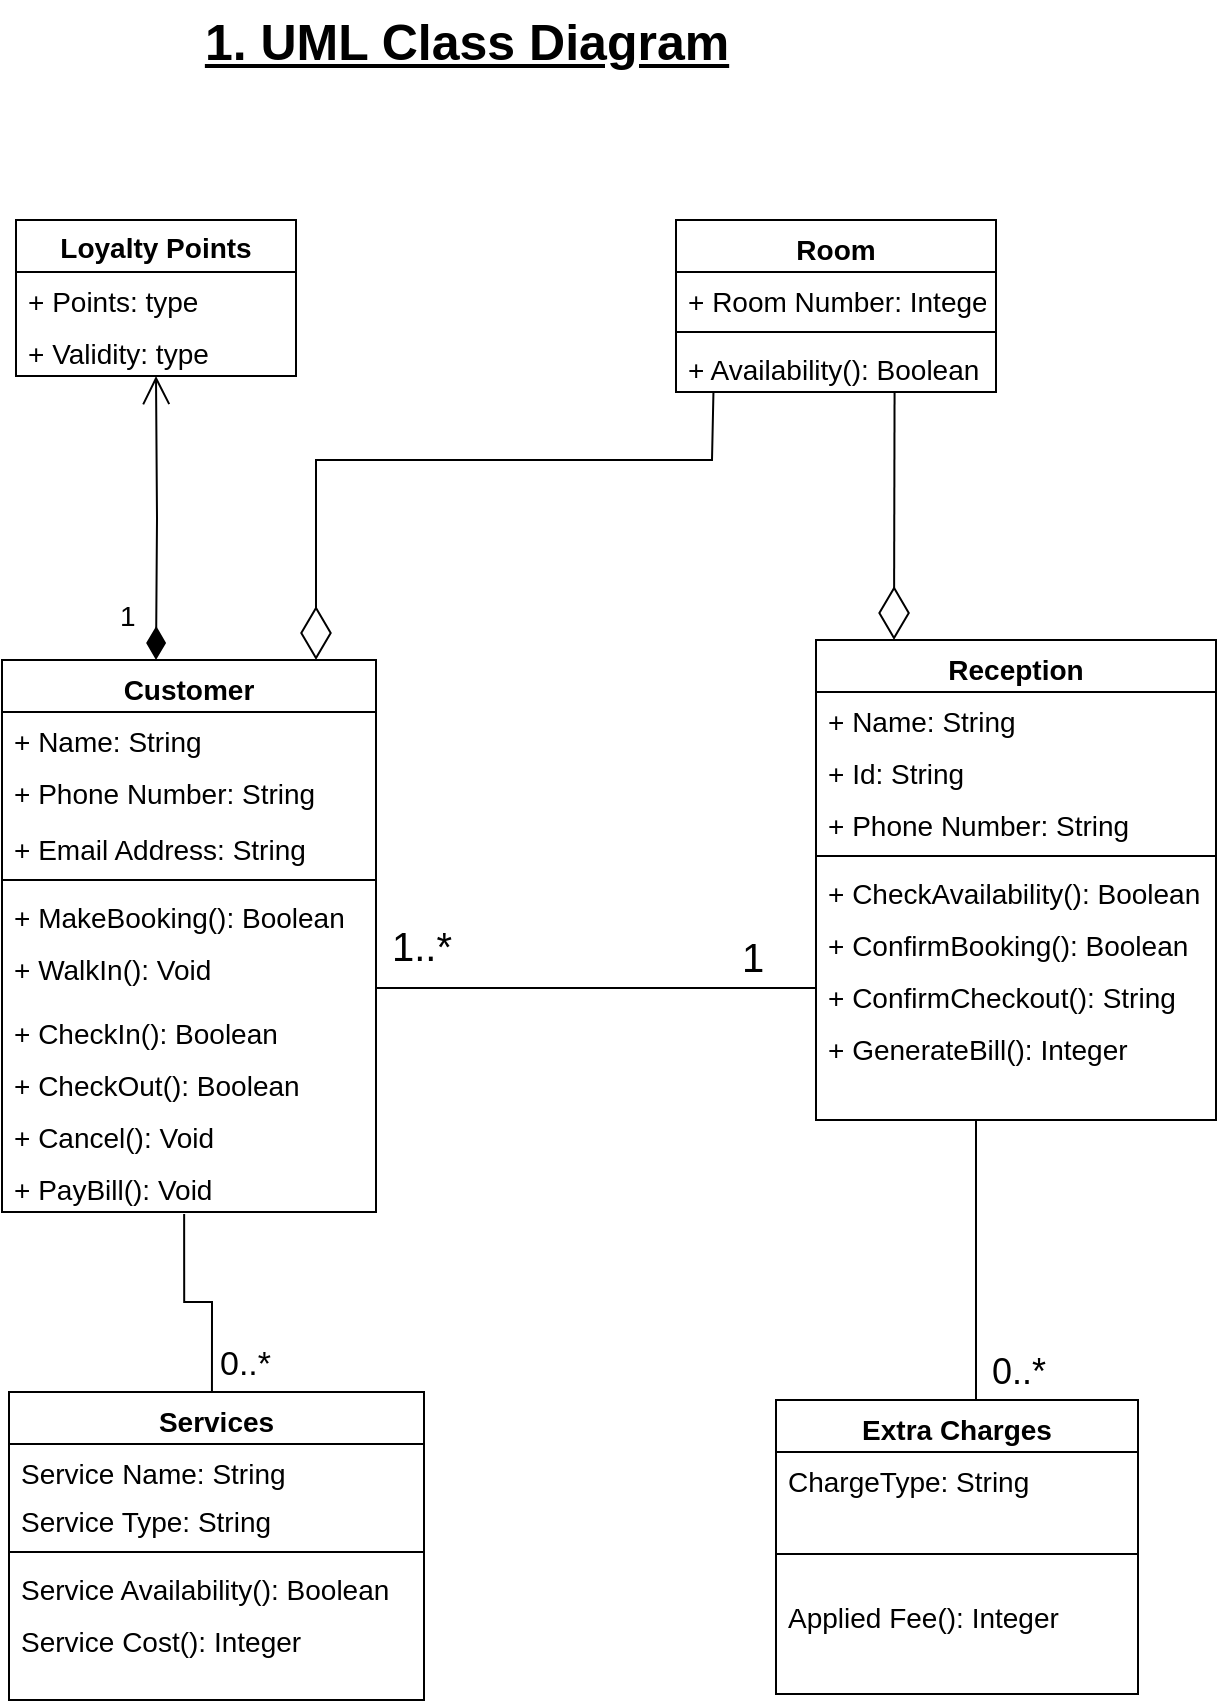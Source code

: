 <mxfile version="20.5.1" type="github" pages="3">
  <diagram id="C5RBs43oDa-KdzZeNtuy" name="Page-1">
    <mxGraphModel dx="1303" dy="618" grid="0" gridSize="10" guides="1" tooltips="1" connect="1" arrows="1" fold="1" page="1" pageScale="1" pageWidth="827" pageHeight="1169" background="none" math="0" shadow="0">
      <root>
        <mxCell id="WIyWlLk6GJQsqaUBKTNV-0" />
        <mxCell id="WIyWlLk6GJQsqaUBKTNV-1" parent="WIyWlLk6GJQsqaUBKTNV-0" />
        <mxCell id="zkfFHV4jXpPFQw0GAbJ--0" value="Customer" style="swimlane;fontStyle=1;align=center;verticalAlign=top;childLayout=stackLayout;horizontal=1;startSize=26;horizontalStack=0;resizeParent=1;resizeLast=0;collapsible=1;marginBottom=0;rounded=0;shadow=0;strokeWidth=1;fontSize=14;" parent="WIyWlLk6GJQsqaUBKTNV-1" vertex="1">
          <mxGeometry x="153" y="380" width="187" height="276" as="geometry">
            <mxRectangle x="230" y="140" width="160" height="26" as="alternateBounds" />
          </mxGeometry>
        </mxCell>
        <mxCell id="zkfFHV4jXpPFQw0GAbJ--1" value="+ Name: String" style="text;align=left;verticalAlign=top;spacingLeft=4;spacingRight=4;overflow=hidden;rotatable=0;points=[[0,0.5],[1,0.5]];portConstraint=eastwest;fontSize=14;" parent="zkfFHV4jXpPFQw0GAbJ--0" vertex="1">
          <mxGeometry y="26" width="187" height="26" as="geometry" />
        </mxCell>
        <mxCell id="zkfFHV4jXpPFQw0GAbJ--2" value="+ Phone Number: String" style="text;align=left;verticalAlign=top;spacingLeft=4;spacingRight=4;overflow=hidden;rotatable=0;points=[[0,0.5],[1,0.5]];portConstraint=eastwest;rounded=0;shadow=0;html=0;fontSize=14;" parent="zkfFHV4jXpPFQw0GAbJ--0" vertex="1">
          <mxGeometry y="52" width="187" height="28" as="geometry" />
        </mxCell>
        <mxCell id="zkfFHV4jXpPFQw0GAbJ--3" value="+ Email Address: String" style="text;align=left;verticalAlign=top;spacingLeft=4;spacingRight=4;overflow=hidden;rotatable=0;points=[[0,0.5],[1,0.5]];portConstraint=eastwest;rounded=0;shadow=0;html=0;fontSize=14;" parent="zkfFHV4jXpPFQw0GAbJ--0" vertex="1">
          <mxGeometry y="80" width="187" height="26" as="geometry" />
        </mxCell>
        <mxCell id="zkfFHV4jXpPFQw0GAbJ--4" value="" style="line;html=1;strokeWidth=1;align=left;verticalAlign=middle;spacingTop=-1;spacingLeft=3;spacingRight=3;rotatable=0;labelPosition=right;points=[];portConstraint=eastwest;fontSize=14;" parent="zkfFHV4jXpPFQw0GAbJ--0" vertex="1">
          <mxGeometry y="106" width="187" height="8" as="geometry" />
        </mxCell>
        <mxCell id="zkfFHV4jXpPFQw0GAbJ--5" value="+ MakeBooking(): Boolean" style="text;align=left;verticalAlign=top;spacingLeft=4;spacingRight=4;overflow=hidden;rotatable=0;points=[[0,0.5],[1,0.5]];portConstraint=eastwest;fontSize=14;" parent="zkfFHV4jXpPFQw0GAbJ--0" vertex="1">
          <mxGeometry y="114" width="187" height="26" as="geometry" />
        </mxCell>
        <mxCell id="o0_m31o2pKxFOvR9otT_-13" value="+ WalkIn(): Void" style="text;align=left;verticalAlign=top;spacingLeft=4;spacingRight=4;overflow=hidden;rotatable=0;points=[[0,0.5],[1,0.5]];portConstraint=eastwest;fontSize=14;" vertex="1" parent="zkfFHV4jXpPFQw0GAbJ--0">
          <mxGeometry y="140" width="187" height="32" as="geometry" />
        </mxCell>
        <mxCell id="o0_m31o2pKxFOvR9otT_-19" value="+ CheckIn(): Boolean" style="text;align=left;verticalAlign=top;spacingLeft=4;spacingRight=4;overflow=hidden;rotatable=0;points=[[0,0.5],[1,0.5]];portConstraint=eastwest;fontSize=14;" vertex="1" parent="zkfFHV4jXpPFQw0GAbJ--0">
          <mxGeometry y="172" width="187" height="26" as="geometry" />
        </mxCell>
        <mxCell id="o0_m31o2pKxFOvR9otT_-20" value="+ CheckOut(): Boolean" style="text;align=left;verticalAlign=top;spacingLeft=4;spacingRight=4;overflow=hidden;rotatable=0;points=[[0,0.5],[1,0.5]];portConstraint=eastwest;fontSize=14;" vertex="1" parent="zkfFHV4jXpPFQw0GAbJ--0">
          <mxGeometry y="198" width="187" height="26" as="geometry" />
        </mxCell>
        <mxCell id="o0_m31o2pKxFOvR9otT_-21" value="+ Cancel(): Void" style="text;align=left;verticalAlign=top;spacingLeft=4;spacingRight=4;overflow=hidden;rotatable=0;points=[[0,0.5],[1,0.5]];portConstraint=eastwest;fontSize=14;" vertex="1" parent="zkfFHV4jXpPFQw0GAbJ--0">
          <mxGeometry y="224" width="187" height="26" as="geometry" />
        </mxCell>
        <mxCell id="o0_m31o2pKxFOvR9otT_-22" value="+ PayBill(): Void" style="text;align=left;verticalAlign=top;spacingLeft=4;spacingRight=4;overflow=hidden;rotatable=0;points=[[0,0.5],[1,0.5]];portConstraint=eastwest;fontSize=14;" vertex="1" parent="zkfFHV4jXpPFQw0GAbJ--0">
          <mxGeometry y="250" width="187" height="26" as="geometry" />
        </mxCell>
        <mxCell id="zkfFHV4jXpPFQw0GAbJ--6" value="Services" style="swimlane;fontStyle=1;align=center;verticalAlign=top;childLayout=stackLayout;horizontal=1;startSize=26;horizontalStack=0;resizeParent=1;resizeLast=0;collapsible=1;marginBottom=0;rounded=0;shadow=0;strokeWidth=1;fontSize=14;" parent="WIyWlLk6GJQsqaUBKTNV-1" vertex="1">
          <mxGeometry x="156.5" y="746" width="207.5" height="154" as="geometry">
            <mxRectangle x="130" y="380" width="160" height="26" as="alternateBounds" />
          </mxGeometry>
        </mxCell>
        <mxCell id="zkfFHV4jXpPFQw0GAbJ--7" value="Service Name: String" style="text;align=left;verticalAlign=top;spacingLeft=4;spacingRight=4;overflow=hidden;rotatable=0;points=[[0,0.5],[1,0.5]];portConstraint=eastwest;fontSize=14;" parent="zkfFHV4jXpPFQw0GAbJ--6" vertex="1">
          <mxGeometry y="26" width="207.5" height="24" as="geometry" />
        </mxCell>
        <mxCell id="zkfFHV4jXpPFQw0GAbJ--8" value="Service Type: String" style="text;align=left;verticalAlign=top;spacingLeft=4;spacingRight=4;overflow=hidden;rotatable=0;points=[[0,0.5],[1,0.5]];portConstraint=eastwest;rounded=0;shadow=0;html=0;fontSize=14;" parent="zkfFHV4jXpPFQw0GAbJ--6" vertex="1">
          <mxGeometry y="50" width="207.5" height="26" as="geometry" />
        </mxCell>
        <mxCell id="zkfFHV4jXpPFQw0GAbJ--9" value="" style="line;html=1;strokeWidth=1;align=left;verticalAlign=middle;spacingTop=-1;spacingLeft=3;spacingRight=3;rotatable=0;labelPosition=right;points=[];portConstraint=eastwest;fontSize=14;" parent="zkfFHV4jXpPFQw0GAbJ--6" vertex="1">
          <mxGeometry y="76" width="207.5" height="8" as="geometry" />
        </mxCell>
        <mxCell id="zkfFHV4jXpPFQw0GAbJ--10" value="Service Availability(): Boolean" style="text;align=left;verticalAlign=top;spacingLeft=4;spacingRight=4;overflow=hidden;rotatable=0;points=[[0,0.5],[1,0.5]];portConstraint=eastwest;fontStyle=0;fontSize=14;" parent="zkfFHV4jXpPFQw0GAbJ--6" vertex="1">
          <mxGeometry y="84" width="207.5" height="26" as="geometry" />
        </mxCell>
        <mxCell id="zkfFHV4jXpPFQw0GAbJ--11" value="Service Cost(): Integer" style="text;align=left;verticalAlign=top;spacingLeft=4;spacingRight=4;overflow=hidden;rotatable=0;points=[[0,0.5],[1,0.5]];portConstraint=eastwest;fontSize=14;" parent="zkfFHV4jXpPFQw0GAbJ--6" vertex="1">
          <mxGeometry y="110" width="207.5" height="26" as="geometry" />
        </mxCell>
        <mxCell id="zkfFHV4jXpPFQw0GAbJ--13" value="Extra Charges" style="swimlane;fontStyle=1;align=center;verticalAlign=top;childLayout=stackLayout;horizontal=1;startSize=26;horizontalStack=0;resizeParent=1;resizeLast=0;collapsible=1;marginBottom=0;rounded=0;shadow=0;strokeWidth=1;fontSize=14;" parent="WIyWlLk6GJQsqaUBKTNV-1" vertex="1">
          <mxGeometry x="540" y="750" width="181" height="147" as="geometry">
            <mxRectangle x="340" y="380" width="170" height="26" as="alternateBounds" />
          </mxGeometry>
        </mxCell>
        <mxCell id="zkfFHV4jXpPFQw0GAbJ--14" value="ChargeType: String" style="text;align=left;verticalAlign=top;spacingLeft=4;spacingRight=4;overflow=hidden;rotatable=0;points=[[0,0.5],[1,0.5]];portConstraint=eastwest;fontSize=14;" parent="zkfFHV4jXpPFQw0GAbJ--13" vertex="1">
          <mxGeometry y="26" width="181" height="34" as="geometry" />
        </mxCell>
        <mxCell id="zkfFHV4jXpPFQw0GAbJ--15" value="" style="line;html=1;strokeWidth=1;align=left;verticalAlign=middle;spacingTop=-1;spacingLeft=3;spacingRight=3;rotatable=0;labelPosition=right;points=[];portConstraint=eastwest;fontSize=14;" parent="zkfFHV4jXpPFQw0GAbJ--13" vertex="1">
          <mxGeometry y="60" width="181" height="34" as="geometry" />
        </mxCell>
        <mxCell id="o0_m31o2pKxFOvR9otT_-31" value="Applied Fee(): Integer" style="text;align=left;verticalAlign=top;spacingLeft=4;spacingRight=4;overflow=hidden;rotatable=0;points=[[0,0.5],[1,0.5]];portConstraint=eastwest;fontSize=14;" vertex="1" parent="zkfFHV4jXpPFQw0GAbJ--13">
          <mxGeometry y="94" width="181" height="26" as="geometry" />
        </mxCell>
        <mxCell id="zkfFHV4jXpPFQw0GAbJ--17" value="Reception" style="swimlane;fontStyle=1;align=center;verticalAlign=top;childLayout=stackLayout;horizontal=1;startSize=26;horizontalStack=0;resizeParent=1;resizeLast=0;collapsible=1;marginBottom=0;rounded=0;shadow=0;strokeWidth=1;fontSize=14;" parent="WIyWlLk6GJQsqaUBKTNV-1" vertex="1">
          <mxGeometry x="560" y="370" width="200" height="240" as="geometry">
            <mxRectangle x="550" y="140" width="160" height="26" as="alternateBounds" />
          </mxGeometry>
        </mxCell>
        <mxCell id="zkfFHV4jXpPFQw0GAbJ--18" value="+ Name: String" style="text;align=left;verticalAlign=top;spacingLeft=4;spacingRight=4;overflow=hidden;rotatable=0;points=[[0,0.5],[1,0.5]];portConstraint=eastwest;fontSize=14;" parent="zkfFHV4jXpPFQw0GAbJ--17" vertex="1">
          <mxGeometry y="26" width="200" height="26" as="geometry" />
        </mxCell>
        <mxCell id="zkfFHV4jXpPFQw0GAbJ--19" value="+ Id: String" style="text;align=left;verticalAlign=top;spacingLeft=4;spacingRight=4;overflow=hidden;rotatable=0;points=[[0,0.5],[1,0.5]];portConstraint=eastwest;rounded=0;shadow=0;html=0;fontSize=14;" parent="zkfFHV4jXpPFQw0GAbJ--17" vertex="1">
          <mxGeometry y="52" width="200" height="26" as="geometry" />
        </mxCell>
        <mxCell id="zkfFHV4jXpPFQw0GAbJ--20" value="+ Phone Number: String" style="text;align=left;verticalAlign=top;spacingLeft=4;spacingRight=4;overflow=hidden;rotatable=0;points=[[0,0.5],[1,0.5]];portConstraint=eastwest;rounded=0;shadow=0;html=0;fontSize=14;" parent="zkfFHV4jXpPFQw0GAbJ--17" vertex="1">
          <mxGeometry y="78" width="200" height="26" as="geometry" />
        </mxCell>
        <mxCell id="zkfFHV4jXpPFQw0GAbJ--23" value="" style="line;html=1;strokeWidth=1;align=left;verticalAlign=middle;spacingTop=-1;spacingLeft=3;spacingRight=3;rotatable=0;labelPosition=right;points=[];portConstraint=eastwest;fontSize=14;" parent="zkfFHV4jXpPFQw0GAbJ--17" vertex="1">
          <mxGeometry y="104" width="200" height="8" as="geometry" />
        </mxCell>
        <mxCell id="zkfFHV4jXpPFQw0GAbJ--24" value="+ CheckAvailability(): Boolean" style="text;align=left;verticalAlign=top;spacingLeft=4;spacingRight=4;overflow=hidden;rotatable=0;points=[[0,0.5],[1,0.5]];portConstraint=eastwest;fontSize=14;" parent="zkfFHV4jXpPFQw0GAbJ--17" vertex="1">
          <mxGeometry y="112" width="200" height="26" as="geometry" />
        </mxCell>
        <mxCell id="zkfFHV4jXpPFQw0GAbJ--25" value="+ ConfirmBooking(): Boolean&#xa;" style="text;align=left;verticalAlign=top;spacingLeft=4;spacingRight=4;overflow=hidden;rotatable=0;points=[[0,0.5],[1,0.5]];portConstraint=eastwest;fontSize=14;" parent="zkfFHV4jXpPFQw0GAbJ--17" vertex="1">
          <mxGeometry y="138" width="200" height="26" as="geometry" />
        </mxCell>
        <mxCell id="o0_m31o2pKxFOvR9otT_-23" value="+ ConfirmCheckout(): String&#xa;" style="text;align=left;verticalAlign=top;spacingLeft=4;spacingRight=4;overflow=hidden;rotatable=0;points=[[0,0.5],[1,0.5]];portConstraint=eastwest;fontSize=14;" vertex="1" parent="zkfFHV4jXpPFQw0GAbJ--17">
          <mxGeometry y="164" width="200" height="26" as="geometry" />
        </mxCell>
        <mxCell id="o0_m31o2pKxFOvR9otT_-24" value="+ GenerateBill(): Integer&#xa;" style="text;align=left;verticalAlign=top;spacingLeft=4;spacingRight=4;overflow=hidden;rotatable=0;points=[[0,0.5],[1,0.5]];portConstraint=eastwest;fontSize=14;" vertex="1" parent="zkfFHV4jXpPFQw0GAbJ--17">
          <mxGeometry y="190" width="200" height="26" as="geometry" />
        </mxCell>
        <mxCell id="o0_m31o2pKxFOvR9otT_-14" value="Room" style="swimlane;fontStyle=1;align=center;verticalAlign=top;childLayout=stackLayout;horizontal=1;startSize=26;horizontalStack=0;resizeParent=1;resizeParentMax=0;resizeLast=0;collapsible=1;marginBottom=0;fontSize=14;" vertex="1" parent="WIyWlLk6GJQsqaUBKTNV-1">
          <mxGeometry x="490" y="160" width="160" height="86" as="geometry" />
        </mxCell>
        <mxCell id="o0_m31o2pKxFOvR9otT_-15" value="+ Room Number: Integer" style="text;strokeColor=none;fillColor=none;align=left;verticalAlign=top;spacingLeft=4;spacingRight=4;overflow=hidden;rotatable=0;points=[[0,0.5],[1,0.5]];portConstraint=eastwest;fontSize=14;" vertex="1" parent="o0_m31o2pKxFOvR9otT_-14">
          <mxGeometry y="26" width="160" height="26" as="geometry" />
        </mxCell>
        <mxCell id="o0_m31o2pKxFOvR9otT_-16" value="" style="line;strokeWidth=1;fillColor=none;align=left;verticalAlign=middle;spacingTop=-1;spacingLeft=3;spacingRight=3;rotatable=0;labelPosition=right;points=[];portConstraint=eastwest;strokeColor=inherit;fontSize=14;" vertex="1" parent="o0_m31o2pKxFOvR9otT_-14">
          <mxGeometry y="52" width="160" height="8" as="geometry" />
        </mxCell>
        <mxCell id="o0_m31o2pKxFOvR9otT_-17" value="+ Availability(): Boolean" style="text;strokeColor=none;fillColor=none;align=left;verticalAlign=top;spacingLeft=4;spacingRight=4;overflow=hidden;rotatable=0;points=[[0,0.5],[1,0.5]];portConstraint=eastwest;fontSize=14;" vertex="1" parent="o0_m31o2pKxFOvR9otT_-14">
          <mxGeometry y="60" width="160" height="26" as="geometry" />
        </mxCell>
        <mxCell id="o0_m31o2pKxFOvR9otT_-39" value="Loyalty Points" style="swimlane;fontStyle=1;childLayout=stackLayout;horizontal=1;startSize=26;fillColor=none;horizontalStack=0;resizeParent=1;resizeParentMax=0;resizeLast=0;collapsible=1;marginBottom=0;fontSize=14;" vertex="1" parent="WIyWlLk6GJQsqaUBKTNV-1">
          <mxGeometry x="160" y="160" width="140" height="78" as="geometry" />
        </mxCell>
        <mxCell id="o0_m31o2pKxFOvR9otT_-40" value="+ Points: type" style="text;strokeColor=none;fillColor=none;align=left;verticalAlign=top;spacingLeft=4;spacingRight=4;overflow=hidden;rotatable=0;points=[[0,0.5],[1,0.5]];portConstraint=eastwest;fontSize=14;" vertex="1" parent="o0_m31o2pKxFOvR9otT_-39">
          <mxGeometry y="26" width="140" height="26" as="geometry" />
        </mxCell>
        <mxCell id="o0_m31o2pKxFOvR9otT_-41" value="+ Validity: type" style="text;strokeColor=none;fillColor=none;align=left;verticalAlign=top;spacingLeft=4;spacingRight=4;overflow=hidden;rotatable=0;points=[[0,0.5],[1,0.5]];portConstraint=eastwest;fontSize=14;" vertex="1" parent="o0_m31o2pKxFOvR9otT_-39">
          <mxGeometry y="52" width="140" height="26" as="geometry" />
        </mxCell>
        <mxCell id="o0_m31o2pKxFOvR9otT_-44" value="0..*" style="resizable=0;align=left;verticalAlign=bottom;labelBackgroundColor=none;fontSize=17;" connectable="0" vertex="1" parent="WIyWlLk6GJQsqaUBKTNV-1">
          <mxGeometry x="260" y="742" as="geometry" />
        </mxCell>
        <mxCell id="o0_m31o2pKxFOvR9otT_-46" value="1" style="endArrow=open;html=1;endSize=12;startArrow=diamondThin;startSize=14;startFill=1;edgeStyle=orthogonalEdgeStyle;align=left;verticalAlign=bottom;rounded=0;fontSize=14;entryX=0.5;entryY=1;entryDx=0;entryDy=0;" edge="1" parent="WIyWlLk6GJQsqaUBKTNV-1" target="o0_m31o2pKxFOvR9otT_-39">
          <mxGeometry x="-0.849" y="20" relative="1" as="geometry">
            <mxPoint x="230" y="380" as="sourcePoint" />
            <mxPoint x="200" y="290" as="targetPoint" />
            <mxPoint as="offset" />
          </mxGeometry>
        </mxCell>
        <mxCell id="o0_m31o2pKxFOvR9otT_-47" value="" style="line;strokeWidth=1;fillColor=none;align=left;verticalAlign=middle;spacingTop=-1;spacingLeft=3;spacingRight=3;rotatable=0;labelPosition=right;points=[];portConstraint=eastwest;strokeColor=inherit;fontSize=14;" vertex="1" parent="WIyWlLk6GJQsqaUBKTNV-1">
          <mxGeometry x="340" y="540" width="220" height="8" as="geometry" />
        </mxCell>
        <mxCell id="o0_m31o2pKxFOvR9otT_-48" value="" style="endArrow=diamondThin;endFill=0;endSize=24;html=1;rounded=0;fontSize=14;exitX=0.117;exitY=1.01;exitDx=0;exitDy=0;exitPerimeter=0;" edge="1" parent="WIyWlLk6GJQsqaUBKTNV-1" source="o0_m31o2pKxFOvR9otT_-17">
          <mxGeometry width="160" relative="1" as="geometry">
            <mxPoint x="510" y="250" as="sourcePoint" />
            <mxPoint x="310" y="380" as="targetPoint" />
            <Array as="points">
              <mxPoint x="508" y="280" />
              <mxPoint x="310" y="280" />
            </Array>
          </mxGeometry>
        </mxCell>
        <mxCell id="o0_m31o2pKxFOvR9otT_-50" value="" style="endArrow=diamondThin;endFill=0;endSize=24;html=1;rounded=0;fontSize=14;exitX=0.683;exitY=1;exitDx=0;exitDy=0;exitPerimeter=0;" edge="1" parent="WIyWlLk6GJQsqaUBKTNV-1" source="o0_m31o2pKxFOvR9otT_-17">
          <mxGeometry width="160" relative="1" as="geometry">
            <mxPoint x="600" y="250" as="sourcePoint" />
            <mxPoint x="599" y="370" as="targetPoint" />
          </mxGeometry>
        </mxCell>
        <mxCell id="o0_m31o2pKxFOvR9otT_-51" value="1..*" style="resizable=0;align=left;verticalAlign=bottom;labelBackgroundColor=none;fontSize=20;" connectable="0" vertex="1" parent="WIyWlLk6GJQsqaUBKTNV-1">
          <mxGeometry x="346" y="535" as="geometry" />
        </mxCell>
        <mxCell id="o0_m31o2pKxFOvR9otT_-52" value="&lt;span style=&quot;font-size: 20px;&quot;&gt;1&lt;/span&gt;" style="text;whiteSpace=wrap;html=1;fontSize=20;" vertex="1" parent="WIyWlLk6GJQsqaUBKTNV-1">
          <mxGeometry x="521" y="510" width="30" height="30" as="geometry" />
        </mxCell>
        <mxCell id="o0_m31o2pKxFOvR9otT_-58" value="" style="endArrow=none;html=1;edgeStyle=orthogonalEdgeStyle;rounded=0;fontSize=14;exitX=0.487;exitY=1.038;exitDx=0;exitDy=0;exitPerimeter=0;entryX=0.489;entryY=0.002;entryDx=0;entryDy=0;entryPerimeter=0;" edge="1" parent="WIyWlLk6GJQsqaUBKTNV-1" source="o0_m31o2pKxFOvR9otT_-22" target="zkfFHV4jXpPFQw0GAbJ--6">
          <mxGeometry relative="1" as="geometry">
            <mxPoint x="320" y="700" as="sourcePoint" />
            <mxPoint x="258" y="740" as="targetPoint" />
          </mxGeometry>
        </mxCell>
        <mxCell id="o0_m31o2pKxFOvR9otT_-62" value="" style="endArrow=none;html=1;edgeStyle=orthogonalEdgeStyle;rounded=0;fontSize=14;entryX=0.75;entryY=0;entryDx=0;entryDy=0;" edge="1" parent="WIyWlLk6GJQsqaUBKTNV-1" target="zkfFHV4jXpPFQw0GAbJ--13">
          <mxGeometry relative="1" as="geometry">
            <mxPoint x="640" y="610" as="sourcePoint" />
            <mxPoint x="640.09" y="715.286" as="targetPoint" />
            <Array as="points">
              <mxPoint x="640" y="660" />
              <mxPoint x="640" y="660" />
            </Array>
          </mxGeometry>
        </mxCell>
        <mxCell id="o0_m31o2pKxFOvR9otT_-63" value="&lt;span style=&quot;text-align: left;&quot;&gt;&lt;font style=&quot;font-size: 18px;&quot;&gt;0..*&lt;/font&gt;&lt;/span&gt;" style="text;html=1;align=center;verticalAlign=middle;resizable=0;points=[];autosize=1;strokeColor=none;fillColor=none;fontSize=14;" vertex="1" parent="WIyWlLk6GJQsqaUBKTNV-1">
          <mxGeometry x="638" y="719" width="45" height="34" as="geometry" />
        </mxCell>
        <mxCell id="o0_m31o2pKxFOvR9otT_-64" value="&lt;font style=&quot;font-size: 25px;&quot;&gt;&lt;u&gt;&lt;b&gt;1. UML Class Diagram&lt;/b&gt;&lt;/u&gt;&lt;/font&gt;" style="text;html=1;align=center;verticalAlign=middle;resizable=0;points=[];autosize=1;strokeColor=none;fillColor=none;fontSize=25;" vertex="1" parent="WIyWlLk6GJQsqaUBKTNV-1">
          <mxGeometry x="240" y="50" width="290" height="40" as="geometry" />
        </mxCell>
      </root>
    </mxGraphModel>
  </diagram>
  <diagram id="CTN5G9Um8gQetdKNWZIb" name="Page-2">
    <mxGraphModel dx="1422" dy="675" grid="0" gridSize="10" guides="1" tooltips="1" connect="1" arrows="1" fold="1" page="1" pageScale="1" pageWidth="850" pageHeight="1100" math="0" shadow="0">
      <root>
        <mxCell id="0" />
        <mxCell id="1" parent="0" />
        <mxCell id="4VGZQrQiXcYLw5aNOWdM-1" value="&lt;font style=&quot;font-size: 22px;&quot;&gt;Call/ Walk in&lt;/font&gt;" style="ellipse;shape=doubleEllipse;whiteSpace=wrap;html=1;fontSize=18;" vertex="1" parent="1">
          <mxGeometry x="148" y="162" width="140" height="90" as="geometry" />
        </mxCell>
        <mxCell id="4VGZQrQiXcYLw5aNOWdM-6" value="Cancel/Miss" style="ellipse;whiteSpace=wrap;html=1;fontSize=22;" vertex="1" parent="1">
          <mxGeometry x="210" y="520" width="150" height="80" as="geometry" />
        </mxCell>
        <mxCell id="4VGZQrQiXcYLw5aNOWdM-9" value="Check In" style="ellipse;whiteSpace=wrap;html=1;align=center;newEdgeStyle={&quot;edgeStyle&quot;:&quot;entityRelationEdgeStyle&quot;,&quot;startArrow&quot;:&quot;none&quot;,&quot;endArrow&quot;:&quot;none&quot;,&quot;segment&quot;:10,&quot;curved&quot;:1};treeFolding=1;treeMoving=1;fontSize=22;" vertex="1" parent="1">
          <mxGeometry x="610" y="370" width="120" height="60" as="geometry" />
        </mxCell>
        <mxCell id="4VGZQrQiXcYLw5aNOWdM-10" value="Use service" style="ellipse;shape=umlControl;whiteSpace=wrap;html=1;fontSize=22;" vertex="1" parent="1">
          <mxGeometry x="710" y="530" width="90" height="100" as="geometry" />
        </mxCell>
        <mxCell id="4VGZQrQiXcYLw5aNOWdM-11" value="&#xa;&lt;span style=&quot;color: rgb(0, 0, 0); font-family: Helvetica; font-size: 22px; font-style: normal; font-variant-ligatures: normal; font-variant-caps: normal; font-weight: 400; letter-spacing: normal; orphans: 2; text-align: center; text-indent: 0px; text-transform: none; widows: 2; word-spacing: 0px; -webkit-text-stroke-width: 0px; background-color: rgb(248, 249, 250); text-decoration-thickness: initial; text-decoration-style: initial; text-decoration-color: initial; float: none; display: inline !important;&quot;&gt;Reserved Stay&lt;/span&gt;&#xa;&#xa;" style="rounded=1;whiteSpace=wrap;html=1;fontSize=22;" vertex="1" parent="1">
          <mxGeometry x="425" y="540" width="190" height="90" as="geometry" />
        </mxCell>
        <mxCell id="4VGZQrQiXcYLw5aNOWdM-12" value="Check Availability" style="rounded=1;whiteSpace=wrap;html=1;fontSize=22;" vertex="1" parent="1">
          <mxGeometry x="315" y="104" width="165" height="90" as="geometry" />
        </mxCell>
        <mxCell id="4VGZQrQiXcYLw5aNOWdM-15" value="Booking Scheduled" style="rounded=1;whiteSpace=wrap;html=1;fontSize=22;" vertex="1" parent="1">
          <mxGeometry x="520" y="190" width="165" height="90" as="geometry" />
        </mxCell>
        <mxCell id="4VGZQrQiXcYLw5aNOWdM-16" value="Check out" style="ellipse;whiteSpace=wrap;html=1;align=center;newEdgeStyle={&quot;edgeStyle&quot;:&quot;entityRelationEdgeStyle&quot;,&quot;startArrow&quot;:&quot;none&quot;,&quot;endArrow&quot;:&quot;none&quot;,&quot;segment&quot;:10,&quot;curved&quot;:1};treeFolding=1;treeMoving=1;fontSize=22;" vertex="1" parent="1">
          <mxGeometry x="542.5" y="690" width="120" height="50" as="geometry" />
        </mxCell>
        <mxCell id="4VGZQrQiXcYLw5aNOWdM-21" value="Complete" style="rounded=1;whiteSpace=wrap;html=1;fontSize=22;" vertex="1" parent="1">
          <mxGeometry x="390" y="800" width="190" height="90" as="geometry" />
        </mxCell>
        <mxCell id="4VGZQrQiXcYLw5aNOWdM-23" value="" style="curved=1;endArrow=classic;html=1;rounded=0;fontSize=22;entryX=0;entryY=0.25;entryDx=0;entryDy=0;exitX=0.655;exitY=0.022;exitDx=0;exitDy=0;exitPerimeter=0;" edge="1" parent="1" source="4VGZQrQiXcYLw5aNOWdM-1" target="4VGZQrQiXcYLw5aNOWdM-12">
          <mxGeometry width="50" height="50" relative="1" as="geometry">
            <mxPoint x="160" y="210" as="sourcePoint" />
            <mxPoint x="210" y="160" as="targetPoint" />
            <Array as="points" />
          </mxGeometry>
        </mxCell>
        <mxCell id="4VGZQrQiXcYLw5aNOWdM-24" value="" style="curved=1;endArrow=classic;html=1;rounded=0;fontSize=22;entryX=0.5;entryY=0;entryDx=0;entryDy=0;" edge="1" parent="1" target="4VGZQrQiXcYLw5aNOWdM-15">
          <mxGeometry width="50" height="50" relative="1" as="geometry">
            <mxPoint x="482" y="139" as="sourcePoint" />
            <mxPoint x="603.3" y="50" as="targetPoint" />
            <Array as="points">
              <mxPoint x="538" y="139" />
            </Array>
          </mxGeometry>
        </mxCell>
        <mxCell id="4VGZQrQiXcYLw5aNOWdM-25" value="" style="curved=1;endArrow=classic;html=1;rounded=0;fontSize=22;entryX=0.75;entryY=0;entryDx=0;entryDy=0;exitX=0.623;exitY=1.109;exitDx=0;exitDy=0;exitPerimeter=0;" edge="1" parent="1" source="4VGZQrQiXcYLw5aNOWdM-15" target="4VGZQrQiXcYLw5aNOWdM-11">
          <mxGeometry width="50" height="50" relative="1" as="geometry">
            <mxPoint x="650" y="359.48" as="sourcePoint" />
            <mxPoint x="778.3" y="270" as="targetPoint" />
            <Array as="points" />
          </mxGeometry>
        </mxCell>
        <mxCell id="4VGZQrQiXcYLw5aNOWdM-26" value="" style="curved=1;endArrow=classic;html=1;rounded=0;fontSize=22;exitX=0;exitY=1;exitDx=0;exitDy=0;" edge="1" parent="1" source="4VGZQrQiXcYLw5aNOWdM-15">
          <mxGeometry width="50" height="50" relative="1" as="geometry">
            <mxPoint x="346.7" y="349.48" as="sourcePoint" />
            <mxPoint x="410" y="790" as="targetPoint" />
            <Array as="points">
              <mxPoint x="290" y="320" />
            </Array>
          </mxGeometry>
        </mxCell>
        <mxCell id="4VGZQrQiXcYLw5aNOWdM-29" value="" style="curved=1;endArrow=classic;html=1;rounded=0;fontSize=22;" edge="1" parent="1">
          <mxGeometry width="50" height="50" relative="1" as="geometry">
            <mxPoint x="550" y="630" as="sourcePoint" />
            <mxPoint x="520" y="800" as="targetPoint" />
            <Array as="points">
              <mxPoint x="530" y="710" />
            </Array>
          </mxGeometry>
        </mxCell>
        <mxCell id="4VGZQrQiXcYLw5aNOWdM-35" value="" style="curved=1;endArrow=classic;html=1;rounded=0;fontSize=22;" edge="1" parent="1">
          <mxGeometry width="50" height="50" relative="1" as="geometry">
            <mxPoint x="615" y="609.09" as="sourcePoint" />
            <mxPoint x="710" y="609" as="targetPoint" />
            <Array as="points" />
          </mxGeometry>
        </mxCell>
        <mxCell id="4VGZQrQiXcYLw5aNOWdM-36" value="" style="curved=1;endArrow=classic;html=1;rounded=0;fontSize=22;" edge="1" parent="1">
          <mxGeometry width="50" height="50" relative="1" as="geometry">
            <mxPoint x="710" y="570" as="sourcePoint" />
            <mxPoint x="620" y="570" as="targetPoint" />
            <Array as="points" />
          </mxGeometry>
        </mxCell>
        <mxCell id="4VGZQrQiXcYLw5aNOWdM-37" value="&lt;font style=&quot;font-size: 30px;&quot;&gt;&lt;u&gt;2. UML State Diagram&lt;/u&gt;&lt;/font&gt;" style="text;html=1;align=center;verticalAlign=middle;resizable=0;points=[];autosize=1;strokeColor=none;fillColor=none;fontSize=22;" vertex="1" parent="1">
          <mxGeometry x="230" y="20" width="320" height="50" as="geometry" />
        </mxCell>
        <mxCell id="cmpd2_tRVYCl_YqQpkF7-1" value="&lt;font style=&quot;font-size: 29px;&quot;&gt;Start&lt;/font&gt;" style="strokeWidth=2;html=1;shape=mxgraph.flowchart.start_2;whiteSpace=wrap;" vertex="1" parent="1">
          <mxGeometry x="60" y="302" width="85" height="81" as="geometry" />
        </mxCell>
        <mxCell id="cmpd2_tRVYCl_YqQpkF7-4" value="" style="curved=1;endArrow=classic;html=1;rounded=0;fontSize=22;exitX=0.5;exitY=0;exitDx=0;exitDy=0;exitPerimeter=0;" edge="1" parent="1" source="cmpd2_tRVYCl_YqQpkF7-1" target="4VGZQrQiXcYLw5aNOWdM-1">
          <mxGeometry width="50" height="50" relative="1" as="geometry">
            <mxPoint x="137.0" y="304.48" as="sourcePoint" />
            <mxPoint x="212.3" y="267" as="targetPoint" />
            <Array as="points" />
          </mxGeometry>
        </mxCell>
        <mxCell id="9zx-RpA4Y9KZgcEZ-gLz-1" value="" style="ellipse;html=1;shape=endState;fillColor=#000000;strokeColor=#ff0000;" vertex="1" parent="1">
          <mxGeometry x="450" y="959" width="80" height="80" as="geometry" />
        </mxCell>
        <mxCell id="9zx-RpA4Y9KZgcEZ-gLz-2" value="" style="curved=1;endArrow=classic;html=1;rounded=0;fontSize=22;entryX=0.5;entryY=0;entryDx=0;entryDy=0;" edge="1" parent="1" target="9zx-RpA4Y9KZgcEZ-gLz-1">
          <mxGeometry width="50" height="50" relative="1" as="geometry">
            <mxPoint x="490" y="890" as="sourcePoint" />
            <mxPoint x="168" y="944.19" as="targetPoint" />
            <Array as="points" />
          </mxGeometry>
        </mxCell>
      </root>
    </mxGraphModel>
  </diagram>
  <diagram id="nwS9eAZL1_uOzyt6xgtL" name="Page-3">
    <mxGraphModel dx="1117" dy="611" grid="0" gridSize="10" guides="1" tooltips="1" connect="1" arrows="1" fold="1" page="1" pageScale="1" pageWidth="850" pageHeight="1100" background="none" math="0" shadow="0">
      <root>
        <mxCell id="0" />
        <mxCell id="1" parent="0" />
        <mxCell id="uD_loPHVbUfOQgr3bNwv-1" value="" style="edgeStyle=orthogonalEdgeStyle;rounded=0;orthogonalLoop=1;jettySize=auto;html=1;" edge="1" parent="1" source="uD_loPHVbUfOQgr3bNwv-2" target="uD_loPHVbUfOQgr3bNwv-9">
          <mxGeometry relative="1" as="geometry" />
        </mxCell>
        <mxCell id="uD_loPHVbUfOQgr3bNwv-2" value="Make Booking" style="rounded=0;whiteSpace=wrap;html=1;" vertex="1" parent="1">
          <mxGeometry x="355" y="137" width="120" height="30" as="geometry" />
        </mxCell>
        <mxCell id="uD_loPHVbUfOQgr3bNwv-3" value="" style="edgeStyle=orthogonalEdgeStyle;rounded=0;orthogonalLoop=1;jettySize=auto;html=1;entryX=0.5;entryY=0;entryDx=0;entryDy=0;" edge="1" parent="1" source="uD_loPHVbUfOQgr3bNwv-4" target="uD_loPHVbUfOQgr3bNwv-2">
          <mxGeometry relative="1" as="geometry">
            <mxPoint x="410" y="137" as="targetPoint" />
          </mxGeometry>
        </mxCell>
        <mxCell id="uD_loPHVbUfOQgr3bNwv-4" value="" style="strokeWidth=2;html=1;shape=mxgraph.flowchart.start_2;whiteSpace=wrap;" vertex="1" parent="1">
          <mxGeometry x="400" y="67" width="30" height="30" as="geometry" />
        </mxCell>
        <mxCell id="uD_loPHVbUfOQgr3bNwv-5" value="" style="edgeStyle=orthogonalEdgeStyle;rounded=0;orthogonalLoop=1;jettySize=auto;html=1;entryX=0.5;entryY=0;entryDx=0;entryDy=0;" edge="1" parent="1" source="uD_loPHVbUfOQgr3bNwv-6" target="uD_loPHVbUfOQgr3bNwv-16">
          <mxGeometry relative="1" as="geometry" />
        </mxCell>
        <mxCell id="uD_loPHVbUfOQgr3bNwv-6" value="Booking Scheduled/Confirmed" style="rounded=0;whiteSpace=wrap;html=1;" vertex="1" parent="1">
          <mxGeometry x="355" y="347" width="120" height="30" as="geometry" />
        </mxCell>
        <mxCell id="uD_loPHVbUfOQgr3bNwv-7" value="" style="edgeStyle=orthogonalEdgeStyle;rounded=0;orthogonalLoop=1;jettySize=auto;html=1;" edge="1" parent="1" source="uD_loPHVbUfOQgr3bNwv-9" target="uD_loPHVbUfOQgr3bNwv-10">
          <mxGeometry relative="1" as="geometry" />
        </mxCell>
        <mxCell id="uD_loPHVbUfOQgr3bNwv-8" value="" style="edgeStyle=orthogonalEdgeStyle;rounded=0;orthogonalLoop=1;jettySize=auto;html=1;" edge="1" parent="1" source="uD_loPHVbUfOQgr3bNwv-9" target="uD_loPHVbUfOQgr3bNwv-12">
          <mxGeometry relative="1" as="geometry" />
        </mxCell>
        <mxCell id="uD_loPHVbUfOQgr3bNwv-9" value="" style="html=1;whiteSpace=wrap;aspect=fixed;shape=isoRectangle;" vertex="1" parent="1">
          <mxGeometry x="380" y="207" width="70" height="42" as="geometry" />
        </mxCell>
        <mxCell id="uD_loPHVbUfOQgr3bNwv-10" value="No Room Available" style="whiteSpace=wrap;html=1;" vertex="1" parent="1">
          <mxGeometry x="210" y="212.5" width="115" height="31" as="geometry" />
        </mxCell>
        <mxCell id="uD_loPHVbUfOQgr3bNwv-11" value="" style="edgeStyle=orthogonalEdgeStyle;rounded=0;orthogonalLoop=1;jettySize=auto;html=1;" edge="1" parent="1" source="uD_loPHVbUfOQgr3bNwv-12">
          <mxGeometry relative="1" as="geometry">
            <mxPoint x="415" y="347" as="targetPoint" />
            <Array as="points">
              <mxPoint x="415" y="347" />
              <mxPoint x="415" y="347" />
            </Array>
          </mxGeometry>
        </mxCell>
        <mxCell id="uD_loPHVbUfOQgr3bNwv-12" value="Select Room" style="rounded=1;whiteSpace=wrap;html=1;" vertex="1" parent="1">
          <mxGeometry x="355" y="277" width="120" height="30" as="geometry" />
        </mxCell>
        <mxCell id="uD_loPHVbUfOQgr3bNwv-13" value="" style="edgeStyle=orthogonalEdgeStyle;rounded=0;orthogonalLoop=1;jettySize=auto;html=1;" edge="1" parent="1" source="uD_loPHVbUfOQgr3bNwv-16" target="uD_loPHVbUfOQgr3bNwv-17">
          <mxGeometry relative="1" as="geometry" />
        </mxCell>
        <mxCell id="uD_loPHVbUfOQgr3bNwv-14" value="" style="edgeStyle=orthogonalEdgeStyle;rounded=0;orthogonalLoop=1;jettySize=auto;html=1;" edge="1" parent="1" source="uD_loPHVbUfOQgr3bNwv-16" target="uD_loPHVbUfOQgr3bNwv-18">
          <mxGeometry relative="1" as="geometry" />
        </mxCell>
        <mxCell id="uD_loPHVbUfOQgr3bNwv-15" value="" style="edgeStyle=orthogonalEdgeStyle;rounded=0;orthogonalLoop=1;jettySize=auto;html=1;" edge="1" parent="1" source="uD_loPHVbUfOQgr3bNwv-16" target="uD_loPHVbUfOQgr3bNwv-20">
          <mxGeometry relative="1" as="geometry" />
        </mxCell>
        <mxCell id="uD_loPHVbUfOQgr3bNwv-16" value="" style="rhombus;whiteSpace=wrap;html=1;rounded=0;" vertex="1" parent="1">
          <mxGeometry x="377.5" y="407" width="75" height="40" as="geometry" />
        </mxCell>
        <mxCell id="uD_loPHVbUfOQgr3bNwv-17" value="Missed&amp;nbsp;" style="rounded=1;whiteSpace=wrap;html=1;" vertex="1" parent="1">
          <mxGeometry x="200" y="412" width="125" height="30" as="geometry" />
        </mxCell>
        <mxCell id="uD_loPHVbUfOQgr3bNwv-18" value="Cancelled" style="rounded=1;whiteSpace=wrap;html=1;" vertex="1" parent="1">
          <mxGeometry x="500" y="412" width="125" height="30" as="geometry" />
        </mxCell>
        <mxCell id="uD_loPHVbUfOQgr3bNwv-19" value="" style="edgeStyle=orthogonalEdgeStyle;rounded=0;orthogonalLoop=1;jettySize=auto;html=1;" edge="1" parent="1" source="uD_loPHVbUfOQgr3bNwv-20" target="uD_loPHVbUfOQgr3bNwv-23">
          <mxGeometry relative="1" as="geometry" />
        </mxCell>
        <mxCell id="uD_loPHVbUfOQgr3bNwv-20" value="Check In" style="rounded=1;whiteSpace=wrap;html=1;" vertex="1" parent="1">
          <mxGeometry x="352.5" y="477" width="125" height="30" as="geometry" />
        </mxCell>
        <mxCell id="uD_loPHVbUfOQgr3bNwv-21" value="" style="edgeStyle=orthogonalEdgeStyle;rounded=0;orthogonalLoop=1;jettySize=auto;html=1;" edge="1" parent="1" source="uD_loPHVbUfOQgr3bNwv-23" target="uD_loPHVbUfOQgr3bNwv-31">
          <mxGeometry relative="1" as="geometry" />
        </mxCell>
        <mxCell id="uD_loPHVbUfOQgr3bNwv-22" value="" style="edgeStyle=orthogonalEdgeStyle;rounded=0;orthogonalLoop=1;jettySize=auto;html=1;" edge="1" parent="1" source="uD_loPHVbUfOQgr3bNwv-23" target="uD_loPHVbUfOQgr3bNwv-30">
          <mxGeometry relative="1" as="geometry" />
        </mxCell>
        <mxCell id="uD_loPHVbUfOQgr3bNwv-23" value="Service" style="rhombus;whiteSpace=wrap;html=1;rounded=0;" vertex="1" parent="1">
          <mxGeometry x="377.5" y="547" width="75" height="40" as="geometry" />
        </mxCell>
        <mxCell id="uD_loPHVbUfOQgr3bNwv-24" value="" style="edgeStyle=orthogonalEdgeStyle;rounded=0;orthogonalLoop=1;jettySize=auto;html=1;" edge="1" parent="1" source="uD_loPHVbUfOQgr3bNwv-25">
          <mxGeometry relative="1" as="geometry">
            <mxPoint x="415.0" y="1007.0" as="targetPoint" />
          </mxGeometry>
        </mxCell>
        <mxCell id="uD_loPHVbUfOQgr3bNwv-25" value="Reservation Complete" style="rounded=1;whiteSpace=wrap;html=1;" vertex="1" parent="1">
          <mxGeometry x="352.5" y="947" width="125" height="30" as="geometry" />
        </mxCell>
        <mxCell id="uD_loPHVbUfOQgr3bNwv-26" value="" style="edgeStyle=orthogonalEdgeStyle;rounded=0;orthogonalLoop=1;jettySize=auto;html=1;entryX=0.5;entryY=0;entryDx=0;entryDy=0;" edge="1" parent="1" source="uD_loPHVbUfOQgr3bNwv-27" target="uD_loPHVbUfOQgr3bNwv-25">
          <mxGeometry relative="1" as="geometry" />
        </mxCell>
        <mxCell id="uD_loPHVbUfOQgr3bNwv-27" value="Payment" style="rounded=1;whiteSpace=wrap;html=1;" vertex="1" parent="1">
          <mxGeometry x="352.5" y="877" width="125" height="30" as="geometry" />
        </mxCell>
        <mxCell id="uD_loPHVbUfOQgr3bNwv-28" value="Add Charges" style="rounded=1;whiteSpace=wrap;html=1;" vertex="1" parent="1">
          <mxGeometry x="520" y="757" width="125" height="30" as="geometry" />
        </mxCell>
        <mxCell id="uD_loPHVbUfOQgr3bNwv-29" value="" style="edgeStyle=orthogonalEdgeStyle;rounded=0;orthogonalLoop=1;jettySize=auto;html=1;" edge="1" parent="1" source="uD_loPHVbUfOQgr3bNwv-30" target="uD_loPHVbUfOQgr3bNwv-35">
          <mxGeometry relative="1" as="geometry" />
        </mxCell>
        <mxCell id="uD_loPHVbUfOQgr3bNwv-30" value="Check Out" style="rounded=1;whiteSpace=wrap;html=1;" vertex="1" parent="1">
          <mxGeometry x="352.5" y="657" width="125" height="30" as="geometry" />
        </mxCell>
        <mxCell id="uD_loPHVbUfOQgr3bNwv-31" value="Extra charges" style="rounded=1;whiteSpace=wrap;html=1;" vertex="1" parent="1">
          <mxGeometry x="500" y="552" width="125" height="30" as="geometry" />
        </mxCell>
        <mxCell id="uD_loPHVbUfOQgr3bNwv-32" value="" style="endArrow=classic;html=1;rounded=0;exitX=0.5;exitY=1;exitDx=0;exitDy=0;" edge="1" parent="1" source="uD_loPHVbUfOQgr3bNwv-31">
          <mxGeometry width="50" height="50" relative="1" as="geometry">
            <mxPoint x="400" y="557" as="sourcePoint" />
            <mxPoint x="480" y="677" as="targetPoint" />
            <Array as="points">
              <mxPoint x="563" y="677" />
            </Array>
          </mxGeometry>
        </mxCell>
        <mxCell id="uD_loPHVbUfOQgr3bNwv-33" value="" style="edgeStyle=orthogonalEdgeStyle;rounded=0;orthogonalLoop=1;jettySize=auto;html=1;" edge="1" parent="1" source="uD_loPHVbUfOQgr3bNwv-35" target="uD_loPHVbUfOQgr3bNwv-28">
          <mxGeometry relative="1" as="geometry" />
        </mxCell>
        <mxCell id="uD_loPHVbUfOQgr3bNwv-34" value="" style="edgeStyle=orthogonalEdgeStyle;rounded=0;orthogonalLoop=1;jettySize=auto;html=1;" edge="1" parent="1" source="uD_loPHVbUfOQgr3bNwv-35" target="uD_loPHVbUfOQgr3bNwv-27">
          <mxGeometry relative="1" as="geometry" />
        </mxCell>
        <mxCell id="uD_loPHVbUfOQgr3bNwv-35" value="Over Stay Due/&lt;br&gt;Missing Items" style="rhombus;whiteSpace=wrap;html=1;rounded=0;" vertex="1" parent="1">
          <mxGeometry x="348.75" y="727" width="132.5" height="90" as="geometry" />
        </mxCell>
        <mxCell id="uD_loPHVbUfOQgr3bNwv-36" value="" style="ellipse;html=1;shape=endState;fillColor=#000000;strokeColor=#ff0000;" vertex="1" parent="1">
          <mxGeometry x="400" y="1006" width="30" height="30" as="geometry" />
        </mxCell>
        <mxCell id="uD_loPHVbUfOQgr3bNwv-37" value="" style="endArrow=classic;html=1;rounded=0;exitX=0.5;exitY=1;exitDx=0;exitDy=0;entryX=1;entryY=0.5;entryDx=0;entryDy=0;" edge="1" parent="1" target="uD_loPHVbUfOQgr3bNwv-27">
          <mxGeometry width="50" height="50" relative="1" as="geometry">
            <mxPoint x="582.5" y="787" as="sourcePoint" />
            <mxPoint x="500" y="882" as="targetPoint" />
            <Array as="points">
              <mxPoint x="583" y="892" />
            </Array>
          </mxGeometry>
        </mxCell>
        <mxCell id="uD_loPHVbUfOQgr3bNwv-38" value="" style="edgeStyle=orthogonalEdgeStyle;rounded=0;orthogonalLoop=1;jettySize=auto;html=1;entryX=-0.002;entryY=0.589;entryDx=0;entryDy=0;entryPerimeter=0;exitX=0.476;exitY=1.007;exitDx=0;exitDy=0;exitPerimeter=0;" edge="1" parent="1" source="uD_loPHVbUfOQgr3bNwv-17" target="uD_loPHVbUfOQgr3bNwv-25">
          <mxGeometry relative="1" as="geometry">
            <mxPoint x="260" y="445" as="sourcePoint" />
            <mxPoint x="350" y="965" as="targetPoint" />
            <Array as="points">
              <mxPoint x="260" y="965" />
            </Array>
          </mxGeometry>
        </mxCell>
        <mxCell id="uD_loPHVbUfOQgr3bNwv-39" value="" style="edgeStyle=orthogonalEdgeStyle;rounded=0;orthogonalLoop=1;jettySize=auto;html=1;exitX=1;exitY=0.5;exitDx=0;exitDy=0;entryX=0.99;entryY=0.509;entryDx=0;entryDy=0;entryPerimeter=0;" edge="1" parent="1" source="uD_loPHVbUfOQgr3bNwv-18" target="uD_loPHVbUfOQgr3bNwv-25">
          <mxGeometry relative="1" as="geometry">
            <mxPoint x="710.0" y="454.54" as="sourcePoint" />
            <mxPoint x="480" y="957" as="targetPoint" />
            <Array as="points">
              <mxPoint x="660" y="427" />
              <mxPoint x="660" y="962" />
            </Array>
          </mxGeometry>
        </mxCell>
        <mxCell id="uD_loPHVbUfOQgr3bNwv-40" value="&lt;font style=&quot;font-size: 24px;&quot;&gt;3. UML Activity Diagram&amp;nbsp;&lt;/font&gt;" style="text;html=1;strokeColor=none;fillColor=none;align=center;verticalAlign=middle;whiteSpace=wrap;rounded=0;fontSize=17;fontStyle=4" vertex="1" parent="1">
          <mxGeometry x="266.25" y="10" width="297.5" height="50" as="geometry" />
        </mxCell>
        <mxCell id="uD_loPHVbUfOQgr3bNwv-41" value="" style="endArrow=none;html=1;rounded=0;entryX=0;entryY=0.5;entryDx=0;entryDy=0;" edge="1" parent="1" target="uD_loPHVbUfOQgr3bNwv-10">
          <mxGeometry width="50" height="50" relative="1" as="geometry">
            <mxPoint x="260" y="587" as="sourcePoint" />
            <mxPoint x="300" y="307" as="targetPoint" />
            <Array as="points">
              <mxPoint x="200" y="587" />
              <mxPoint x="170" y="587" />
              <mxPoint x="170" y="327" />
              <mxPoint x="170" y="228" />
            </Array>
          </mxGeometry>
        </mxCell>
      </root>
    </mxGraphModel>
  </diagram>
</mxfile>
